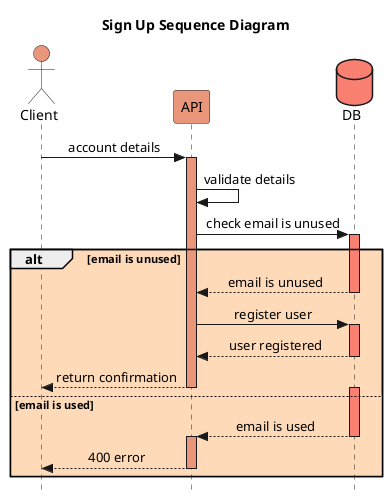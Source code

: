 @startuml sign up
title Sign Up Sequence Diagram
actor Client #darksalmon
participant API #darksalmon
database DB #salmon
skinparam Style strictuml
skinparam SequenceMessageAlignment center

Client -> API : account details
activate API #darksalmon
API -> API : validate details
API -> DB  : check email is unused
alt #PeachPuff email is unused
    activate DB #salmon
    DB --> API  : email is unused
    deactivate DB

    API -> DB  : register user
    activate DB #salmon
    DB --> API  : user registered
    deactivate DB
    API --> Client  : return confirmation
    deactivate API
else email is used
    activate DB #salmon
    DB --> API  : email is used
    deactivate DB
    activate API #darksalmon
    API --> Client  : 400 error
    deactivate API
end
@enduml